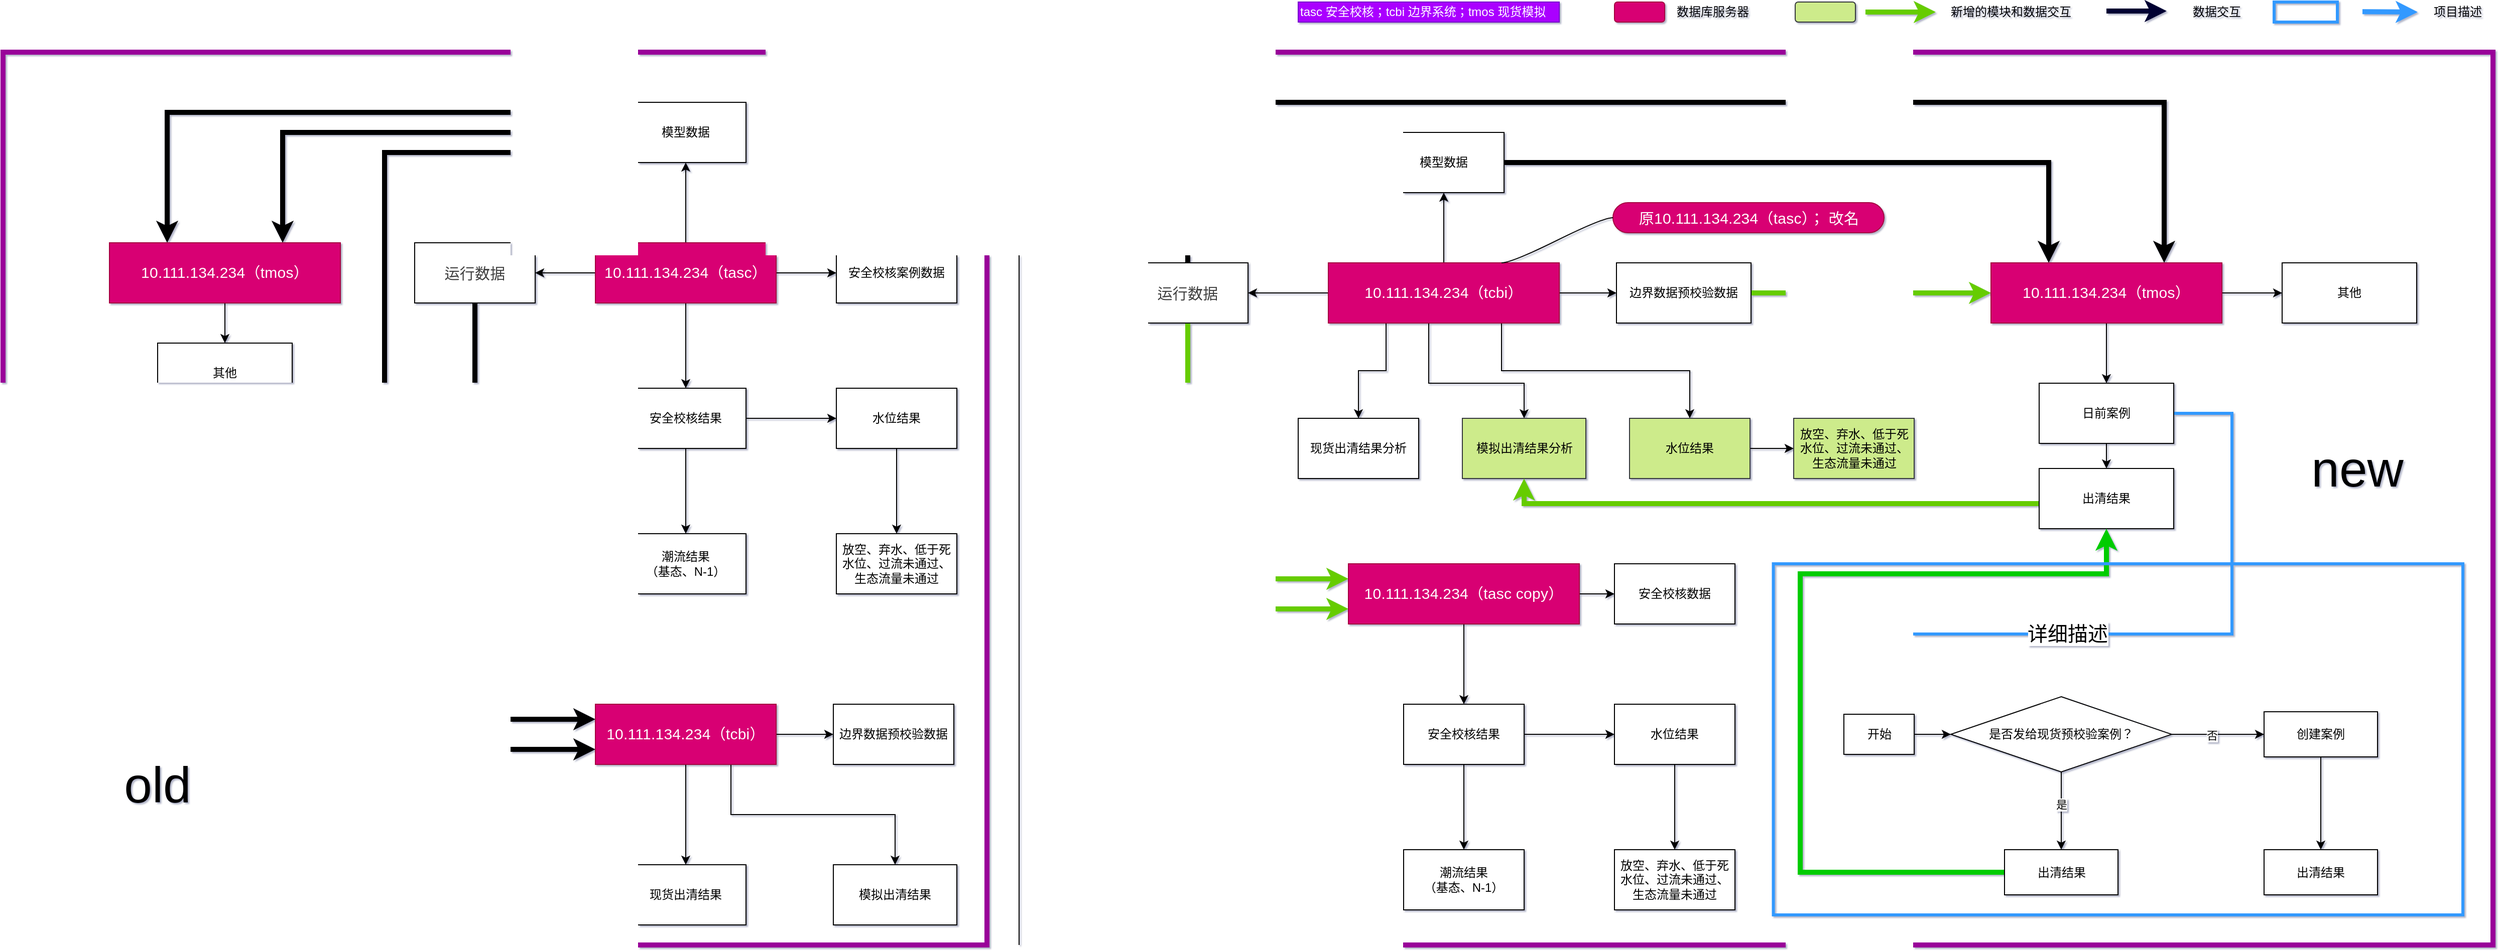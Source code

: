 <mxfile version="14.2.7" type="github">
  <diagram id="Ix7Yq3aGaNqLpuno5gIA" name="Page-1">
    <mxGraphModel dx="1426" dy="691" grid="1" gridSize="10" guides="1" tooltips="1" connect="1" arrows="1" fold="1" page="1" pageScale="1" pageWidth="827" pageHeight="1169" math="0" shadow="1">
      <root>
        <mxCell id="0" />
        <mxCell id="1" parent="0" />
        <mxCell id="1nlrHuKdZCNofmnAaVhq-2" value="" style="rounded=0;whiteSpace=wrap;html=1;fillColor=none;strokeColor=#990099;strokeWidth=5;" vertex="1" parent="1">
          <mxGeometry x="1310" y="280" width="1430" height="890" as="geometry" />
        </mxCell>
        <mxCell id="1nlrHuKdZCNofmnAaVhq-3" value="" style="rounded=0;whiteSpace=wrap;html=1;fillColor=none;strokeColor=#990099;strokeWidth=5;" vertex="1" parent="1">
          <mxGeometry x="260" y="280" width="980" height="890" as="geometry" />
        </mxCell>
        <mxCell id="1nlrHuKdZCNofmnAaVhq-4" value="" style="edgeStyle=orthogonalEdgeStyle;rounded=0;orthogonalLoop=1;jettySize=auto;html=1;" edge="1" parent="1" source="1nlrHuKdZCNofmnAaVhq-8" target="1nlrHuKdZCNofmnAaVhq-14">
          <mxGeometry relative="1" as="geometry" />
        </mxCell>
        <mxCell id="1nlrHuKdZCNofmnAaVhq-5" value="" style="edgeStyle=orthogonalEdgeStyle;rounded=0;orthogonalLoop=1;jettySize=auto;html=1;" edge="1" parent="1" source="1nlrHuKdZCNofmnAaVhq-8" target="1nlrHuKdZCNofmnAaVhq-10">
          <mxGeometry relative="1" as="geometry" />
        </mxCell>
        <mxCell id="1nlrHuKdZCNofmnAaVhq-6" value="" style="edgeStyle=orthogonalEdgeStyle;rounded=0;orthogonalLoop=1;jettySize=auto;html=1;entryX=0;entryY=0.5;entryDx=0;entryDy=0;" edge="1" parent="1" source="1nlrHuKdZCNofmnAaVhq-8" target="1nlrHuKdZCNofmnAaVhq-15">
          <mxGeometry relative="1" as="geometry">
            <mxPoint x="1070" y="500" as="targetPoint" />
          </mxGeometry>
        </mxCell>
        <mxCell id="1nlrHuKdZCNofmnAaVhq-7" style="edgeStyle=orthogonalEdgeStyle;rounded=0;orthogonalLoop=1;jettySize=auto;html=1;" edge="1" parent="1" source="1nlrHuKdZCNofmnAaVhq-8" target="1nlrHuKdZCNofmnAaVhq-18">
          <mxGeometry relative="1" as="geometry" />
        </mxCell>
        <mxCell id="1nlrHuKdZCNofmnAaVhq-8" value="&lt;span class=&quot;&quot;&gt;&lt;span style=&quot;font-size: 15px ; line-height: 1.74 ; letter-spacing: 0.008em ; outline-style: none ; overflow-wrap: break-word&quot;&gt;10.111.134.234（tasc）&lt;/span&gt;&lt;/span&gt;" style="rounded=0;whiteSpace=wrap;html=1;fillColor=#d80073;strokeColor=#A50040;fontColor=#ffffff;" vertex="1" parent="1">
          <mxGeometry x="850" y="470" width="180" height="60" as="geometry" />
        </mxCell>
        <mxCell id="1nlrHuKdZCNofmnAaVhq-9" style="edgeStyle=orthogonalEdgeStyle;rounded=0;orthogonalLoop=1;jettySize=auto;html=1;exitX=0.5;exitY=1;exitDx=0;exitDy=0;entryX=0;entryY=0.25;entryDx=0;entryDy=0;strokeWidth=5;" edge="1" parent="1" source="1nlrHuKdZCNofmnAaVhq-10" target="1nlrHuKdZCNofmnAaVhq-58">
          <mxGeometry relative="1" as="geometry" />
        </mxCell>
        <mxCell id="1nlrHuKdZCNofmnAaVhq-10" value="&lt;font color=&quot;#404040&quot;&gt;&lt;span style=&quot;font-size: 15px ; letter-spacing: 0.12px&quot;&gt;运行数据&lt;/span&gt;&lt;/font&gt;" style="rounded=0;whiteSpace=wrap;html=1;" vertex="1" parent="1">
          <mxGeometry x="670" y="470" width="120" height="60" as="geometry" />
        </mxCell>
        <mxCell id="1nlrHuKdZCNofmnAaVhq-11" style="edgeStyle=orthogonalEdgeStyle;rounded=0;orthogonalLoop=1;jettySize=auto;html=1;entryX=0;entryY=0.75;entryDx=0;entryDy=0;strokeWidth=5;" edge="1" parent="1" source="1nlrHuKdZCNofmnAaVhq-14" target="1nlrHuKdZCNofmnAaVhq-58">
          <mxGeometry relative="1" as="geometry">
            <Array as="points">
              <mxPoint x="640" y="380" />
              <mxPoint x="640" y="975" />
            </Array>
          </mxGeometry>
        </mxCell>
        <mxCell id="1nlrHuKdZCNofmnAaVhq-12" style="edgeStyle=orthogonalEdgeStyle;rounded=0;orthogonalLoop=1;jettySize=auto;html=1;entryX=0.25;entryY=0;entryDx=0;entryDy=0;strokeWidth=5;" edge="1" parent="1" source="1nlrHuKdZCNofmnAaVhq-14" target="1nlrHuKdZCNofmnAaVhq-76">
          <mxGeometry relative="1" as="geometry">
            <Array as="points">
              <mxPoint x="424" y="340" />
            </Array>
          </mxGeometry>
        </mxCell>
        <mxCell id="1nlrHuKdZCNofmnAaVhq-13" style="edgeStyle=orthogonalEdgeStyle;rounded=0;orthogonalLoop=1;jettySize=auto;html=1;entryX=0.75;entryY=0;entryDx=0;entryDy=0;strokeWidth=5;" edge="1" parent="1" source="1nlrHuKdZCNofmnAaVhq-14" target="1nlrHuKdZCNofmnAaVhq-76">
          <mxGeometry relative="1" as="geometry" />
        </mxCell>
        <mxCell id="1nlrHuKdZCNofmnAaVhq-14" value="模型数据" style="rounded=0;whiteSpace=wrap;html=1;" vertex="1" parent="1">
          <mxGeometry x="880" y="330" width="120" height="60" as="geometry" />
        </mxCell>
        <mxCell id="1nlrHuKdZCNofmnAaVhq-15" value="安全校核案例数据" style="rounded=0;whiteSpace=wrap;html=1;" vertex="1" parent="1">
          <mxGeometry x="1090" y="470" width="120" height="60" as="geometry" />
        </mxCell>
        <mxCell id="1nlrHuKdZCNofmnAaVhq-16" value="" style="edgeStyle=orthogonalEdgeStyle;rounded=0;orthogonalLoop=1;jettySize=auto;html=1;" edge="1" parent="1" source="1nlrHuKdZCNofmnAaVhq-18" target="1nlrHuKdZCNofmnAaVhq-22">
          <mxGeometry relative="1" as="geometry" />
        </mxCell>
        <mxCell id="1nlrHuKdZCNofmnAaVhq-17" value="" style="edgeStyle=orthogonalEdgeStyle;rounded=0;orthogonalLoop=1;jettySize=auto;html=1;" edge="1" parent="1" source="1nlrHuKdZCNofmnAaVhq-18" target="1nlrHuKdZCNofmnAaVhq-20">
          <mxGeometry relative="1" as="geometry" />
        </mxCell>
        <mxCell id="1nlrHuKdZCNofmnAaVhq-18" value="安全校核结果" style="rounded=0;whiteSpace=wrap;html=1;" vertex="1" parent="1">
          <mxGeometry x="880" y="615" width="120" height="60" as="geometry" />
        </mxCell>
        <mxCell id="1nlrHuKdZCNofmnAaVhq-19" value="" style="edgeStyle=orthogonalEdgeStyle;rounded=0;orthogonalLoop=1;jettySize=auto;html=1;" edge="1" parent="1" source="1nlrHuKdZCNofmnAaVhq-20" target="1nlrHuKdZCNofmnAaVhq-21">
          <mxGeometry relative="1" as="geometry" />
        </mxCell>
        <mxCell id="1nlrHuKdZCNofmnAaVhq-20" value="水位结果" style="rounded=0;whiteSpace=wrap;html=1;" vertex="1" parent="1">
          <mxGeometry x="1090" y="615" width="120" height="60" as="geometry" />
        </mxCell>
        <mxCell id="1nlrHuKdZCNofmnAaVhq-21" value="放空、弃水、低于死水位、过流未通过、生态流量未通过" style="rounded=0;whiteSpace=wrap;html=1;" vertex="1" parent="1">
          <mxGeometry x="1090" y="760" width="120" height="60" as="geometry" />
        </mxCell>
        <mxCell id="1nlrHuKdZCNofmnAaVhq-22" value="潮流结果&lt;br&gt;（基态、N-1）" style="rounded=0;whiteSpace=wrap;html=1;" vertex="1" parent="1">
          <mxGeometry x="880" y="760" width="120" height="60" as="geometry" />
        </mxCell>
        <mxCell id="1nlrHuKdZCNofmnAaVhq-23" value="" style="shape=link;html=1;" edge="1" parent="1">
          <mxGeometry width="50" height="50" relative="1" as="geometry">
            <mxPoint x="1274" y="1170" as="sourcePoint" />
            <mxPoint x="1274" y="280" as="targetPoint" />
          </mxGeometry>
        </mxCell>
        <mxCell id="1nlrHuKdZCNofmnAaVhq-24" style="edgeStyle=orthogonalEdgeStyle;rounded=0;orthogonalLoop=1;jettySize=auto;html=1;entryX=0.5;entryY=1;entryDx=0;entryDy=0;" edge="1" parent="1" source="1nlrHuKdZCNofmnAaVhq-30" target="1nlrHuKdZCNofmnAaVhq-33">
          <mxGeometry relative="1" as="geometry" />
        </mxCell>
        <mxCell id="1nlrHuKdZCNofmnAaVhq-25" style="edgeStyle=orthogonalEdgeStyle;rounded=0;orthogonalLoop=1;jettySize=auto;html=1;entryX=1;entryY=0.5;entryDx=0;entryDy=0;" edge="1" parent="1" source="1nlrHuKdZCNofmnAaVhq-30" target="1nlrHuKdZCNofmnAaVhq-36">
          <mxGeometry relative="1" as="geometry" />
        </mxCell>
        <mxCell id="1nlrHuKdZCNofmnAaVhq-26" style="edgeStyle=orthogonalEdgeStyle;rounded=0;orthogonalLoop=1;jettySize=auto;html=1;" edge="1" parent="1" source="1nlrHuKdZCNofmnAaVhq-30" target="1nlrHuKdZCNofmnAaVhq-39">
          <mxGeometry relative="1" as="geometry" />
        </mxCell>
        <mxCell id="1nlrHuKdZCNofmnAaVhq-27" style="edgeStyle=orthogonalEdgeStyle;rounded=0;orthogonalLoop=1;jettySize=auto;html=1;exitX=0.25;exitY=1;exitDx=0;exitDy=0;entryX=0.5;entryY=0;entryDx=0;entryDy=0;" edge="1" parent="1" source="1nlrHuKdZCNofmnAaVhq-30" target="1nlrHuKdZCNofmnAaVhq-42">
          <mxGeometry relative="1" as="geometry">
            <mxPoint x="1655" y="610" as="targetPoint" />
          </mxGeometry>
        </mxCell>
        <mxCell id="1nlrHuKdZCNofmnAaVhq-28" style="edgeStyle=orthogonalEdgeStyle;rounded=0;orthogonalLoop=1;jettySize=auto;html=1;exitX=0.5;exitY=1;exitDx=0;exitDy=0;" edge="1" parent="1" source="1nlrHuKdZCNofmnAaVhq-30" target="1nlrHuKdZCNofmnAaVhq-43">
          <mxGeometry relative="1" as="geometry">
            <mxPoint x="1745" y="610" as="targetPoint" />
            <Array as="points">
              <mxPoint x="1680" y="610" />
              <mxPoint x="1775" y="610" />
            </Array>
          </mxGeometry>
        </mxCell>
        <mxCell id="1nlrHuKdZCNofmnAaVhq-29" style="edgeStyle=orthogonalEdgeStyle;rounded=0;orthogonalLoop=1;jettySize=auto;html=1;exitX=0.75;exitY=1;exitDx=0;exitDy=0;strokeWidth=1;" edge="1" parent="1" source="1nlrHuKdZCNofmnAaVhq-30" target="1nlrHuKdZCNofmnAaVhq-63">
          <mxGeometry relative="1" as="geometry">
            <mxPoint x="1925" y="645" as="targetPoint" />
          </mxGeometry>
        </mxCell>
        <mxCell id="1nlrHuKdZCNofmnAaVhq-30" value="&lt;span class=&quot;&quot;&gt;&lt;span style=&quot;font-size: 15px ; line-height: 1.74 ; letter-spacing: 0.008em ; outline-style: none ; overflow-wrap: break-word&quot;&gt;10.111.134.234（tcbi）&lt;/span&gt;&lt;/span&gt;" style="rounded=0;whiteSpace=wrap;html=1;fillColor=#d80073;strokeColor=#A50040;fontColor=#ffffff;" vertex="1" parent="1">
          <mxGeometry x="1580" y="490" width="230" height="60" as="geometry" />
        </mxCell>
        <mxCell id="1nlrHuKdZCNofmnAaVhq-31" style="edgeStyle=orthogonalEdgeStyle;rounded=0;orthogonalLoop=1;jettySize=auto;html=1;entryX=0;entryY=0.75;entryDx=0;entryDy=0;strokeWidth=5;strokeColor=#66CC00;" edge="1" parent="1" source="1nlrHuKdZCNofmnAaVhq-33" target="1nlrHuKdZCNofmnAaVhq-46">
          <mxGeometry relative="1" as="geometry">
            <mxPoint x="1359" y="960" as="targetPoint" />
            <Array as="points">
              <mxPoint x="1330" y="390" />
              <mxPoint x="1330" y="835" />
            </Array>
          </mxGeometry>
        </mxCell>
        <mxCell id="1nlrHuKdZCNofmnAaVhq-32" style="edgeStyle=orthogonalEdgeStyle;rounded=0;orthogonalLoop=1;jettySize=auto;html=1;entryX=0.25;entryY=0;entryDx=0;entryDy=0;strokeWidth=5;" edge="1" parent="1" source="1nlrHuKdZCNofmnAaVhq-33" target="1nlrHuKdZCNofmnAaVhq-67">
          <mxGeometry relative="1" as="geometry" />
        </mxCell>
        <mxCell id="1nlrHuKdZCNofmnAaVhq-33" value="模型数据" style="rounded=0;whiteSpace=wrap;html=1;" vertex="1" parent="1">
          <mxGeometry x="1635" y="360" width="120" height="60" as="geometry" />
        </mxCell>
        <mxCell id="1nlrHuKdZCNofmnAaVhq-34" style="edgeStyle=orthogonalEdgeStyle;rounded=0;orthogonalLoop=1;jettySize=auto;html=1;exitX=0.5;exitY=1;exitDx=0;exitDy=0;entryX=0;entryY=0.25;entryDx=0;entryDy=0;strokeWidth=5;fillColor=#cdeb8b;strokeColor=#66CC00;" edge="1" parent="1" source="1nlrHuKdZCNofmnAaVhq-36" target="1nlrHuKdZCNofmnAaVhq-46">
          <mxGeometry relative="1" as="geometry" />
        </mxCell>
        <mxCell id="1nlrHuKdZCNofmnAaVhq-35" style="edgeStyle=orthogonalEdgeStyle;rounded=0;orthogonalLoop=1;jettySize=auto;html=1;entryX=0.75;entryY=0;entryDx=0;entryDy=0;strokeWidth=5;" edge="1" parent="1" source="1nlrHuKdZCNofmnAaVhq-36" target="1nlrHuKdZCNofmnAaVhq-67">
          <mxGeometry relative="1" as="geometry">
            <Array as="points">
              <mxPoint x="1440" y="330" />
              <mxPoint x="2413" y="330" />
            </Array>
          </mxGeometry>
        </mxCell>
        <mxCell id="1nlrHuKdZCNofmnAaVhq-36" value="&lt;font color=&quot;#404040&quot;&gt;&lt;span style=&quot;font-size: 15px ; letter-spacing: 0.12px&quot;&gt;运行数据&lt;/span&gt;&lt;/font&gt;" style="rounded=0;whiteSpace=wrap;html=1;" vertex="1" parent="1">
          <mxGeometry x="1380" y="490" width="120" height="60" as="geometry" />
        </mxCell>
        <mxCell id="1nlrHuKdZCNofmnAaVhq-37" value="tasc 安全校核；tcbi 边界系统；tmos 现货模拟" style="text;html=1;resizable=0;points=[];autosize=1;align=left;verticalAlign=top;spacingTop=-4;fillColor=#aa00ff;strokeColor=#7700CC;fontColor=#ffffff;" vertex="1" parent="1">
          <mxGeometry x="1550" y="230" width="260" height="20" as="geometry" />
        </mxCell>
        <mxCell id="1nlrHuKdZCNofmnAaVhq-38" style="edgeStyle=orthogonalEdgeStyle;rounded=0;orthogonalLoop=1;jettySize=auto;html=1;entryX=0;entryY=0.5;entryDx=0;entryDy=0;strokeWidth=5;strokeColor=#66CC00;" edge="1" parent="1" source="1nlrHuKdZCNofmnAaVhq-39" target="1nlrHuKdZCNofmnAaVhq-67">
          <mxGeometry relative="1" as="geometry" />
        </mxCell>
        <mxCell id="1nlrHuKdZCNofmnAaVhq-39" value="边界数据预校验数据" style="rounded=0;whiteSpace=wrap;html=1;" vertex="1" parent="1">
          <mxGeometry x="1867" y="490" width="134" height="60" as="geometry" />
        </mxCell>
        <mxCell id="1nlrHuKdZCNofmnAaVhq-40" value="&lt;span style=&quot;font-size: 15px ; letter-spacing: 0.12px&quot;&gt;原10.111.134.234（tasc）； 改名&lt;/span&gt;" style="whiteSpace=wrap;html=1;rounded=1;arcSize=50;align=center;verticalAlign=middle;container=1;recursiveResize=0;strokeWidth=1;autosize=1;spacing=4;treeFolding=1;treeMoving=1;fillColor=#d80073;strokeColor=#A50040;fontColor=#ffffff;" vertex="1" parent="1">
          <mxGeometry x="1863.5" y="430" width="270" height="30" as="geometry" />
        </mxCell>
        <mxCell id="1nlrHuKdZCNofmnAaVhq-41" value="" style="edgeStyle=entityRelationEdgeStyle;startArrow=none;endArrow=none;segment=10;curved=1;exitX=0.75;exitY=0;exitDx=0;exitDy=0;" edge="1" parent="1" source="1nlrHuKdZCNofmnAaVhq-30" target="1nlrHuKdZCNofmnAaVhq-40">
          <mxGeometry relative="1" as="geometry">
            <mxPoint x="1790" y="460" as="sourcePoint" />
          </mxGeometry>
        </mxCell>
        <mxCell id="1nlrHuKdZCNofmnAaVhq-42" value="现货出清结果分析" style="rounded=0;whiteSpace=wrap;html=1;" vertex="1" parent="1">
          <mxGeometry x="1550" y="645" width="120" height="60" as="geometry" />
        </mxCell>
        <mxCell id="1nlrHuKdZCNofmnAaVhq-43" value="模拟出清结果分析" style="rounded=0;whiteSpace=wrap;html=1;fillColor=#cdeb8b;strokeColor=#36393d;" vertex="1" parent="1">
          <mxGeometry x="1713.5" y="645" width="123" height="60" as="geometry" />
        </mxCell>
        <mxCell id="1nlrHuKdZCNofmnAaVhq-44" value="" style="edgeStyle=orthogonalEdgeStyle;rounded=0;orthogonalLoop=1;jettySize=auto;html=1;entryX=0;entryY=0.5;entryDx=0;entryDy=0;" edge="1" parent="1" source="1nlrHuKdZCNofmnAaVhq-46" target="1nlrHuKdZCNofmnAaVhq-47">
          <mxGeometry relative="1" as="geometry">
            <mxPoint x="1935" y="820" as="targetPoint" />
          </mxGeometry>
        </mxCell>
        <mxCell id="1nlrHuKdZCNofmnAaVhq-45" style="edgeStyle=orthogonalEdgeStyle;rounded=0;orthogonalLoop=1;jettySize=auto;html=1;entryX=0.5;entryY=0;entryDx=0;entryDy=0;" edge="1" parent="1" source="1nlrHuKdZCNofmnAaVhq-46" target="1nlrHuKdZCNofmnAaVhq-50">
          <mxGeometry relative="1" as="geometry" />
        </mxCell>
        <mxCell id="1nlrHuKdZCNofmnAaVhq-46" value="&lt;span class=&quot;&quot;&gt;&lt;span style=&quot;font-size: 15px ; line-height: 1.74 ; letter-spacing: 0.008em ; outline-style: none ; overflow-wrap: break-word&quot;&gt;10.111.134.234（tasc copy）&lt;/span&gt;&lt;/span&gt;" style="rounded=0;whiteSpace=wrap;html=1;fillColor=#d80073;strokeColor=#A50040;fontColor=#ffffff;" vertex="1" parent="1">
          <mxGeometry x="1600" y="790" width="230" height="60" as="geometry" />
        </mxCell>
        <mxCell id="1nlrHuKdZCNofmnAaVhq-47" value="安全校核数据" style="rounded=0;whiteSpace=wrap;html=1;" vertex="1" parent="1">
          <mxGeometry x="1865" y="790" width="120" height="60" as="geometry" />
        </mxCell>
        <mxCell id="1nlrHuKdZCNofmnAaVhq-48" value="" style="edgeStyle=orthogonalEdgeStyle;rounded=0;orthogonalLoop=1;jettySize=auto;html=1;" edge="1" parent="1" source="1nlrHuKdZCNofmnAaVhq-50" target="1nlrHuKdZCNofmnAaVhq-54">
          <mxGeometry relative="1" as="geometry" />
        </mxCell>
        <mxCell id="1nlrHuKdZCNofmnAaVhq-49" value="" style="edgeStyle=orthogonalEdgeStyle;rounded=0;orthogonalLoop=1;jettySize=auto;html=1;" edge="1" parent="1" source="1nlrHuKdZCNofmnAaVhq-50" target="1nlrHuKdZCNofmnAaVhq-52">
          <mxGeometry relative="1" as="geometry" />
        </mxCell>
        <mxCell id="1nlrHuKdZCNofmnAaVhq-50" value="安全校核结果" style="rounded=0;whiteSpace=wrap;html=1;" vertex="1" parent="1">
          <mxGeometry x="1655" y="930" width="120" height="60" as="geometry" />
        </mxCell>
        <mxCell id="1nlrHuKdZCNofmnAaVhq-51" value="" style="edgeStyle=orthogonalEdgeStyle;rounded=0;orthogonalLoop=1;jettySize=auto;html=1;" edge="1" parent="1" source="1nlrHuKdZCNofmnAaVhq-52" target="1nlrHuKdZCNofmnAaVhq-53">
          <mxGeometry relative="1" as="geometry" />
        </mxCell>
        <mxCell id="1nlrHuKdZCNofmnAaVhq-52" value="水位结果" style="rounded=0;whiteSpace=wrap;html=1;" vertex="1" parent="1">
          <mxGeometry x="1865" y="930" width="120" height="60" as="geometry" />
        </mxCell>
        <mxCell id="1nlrHuKdZCNofmnAaVhq-53" value="放空、弃水、低于死水位、过流未通过、生态流量未通过" style="rounded=0;whiteSpace=wrap;html=1;" vertex="1" parent="1">
          <mxGeometry x="1865" y="1075" width="120" height="60" as="geometry" />
        </mxCell>
        <mxCell id="1nlrHuKdZCNofmnAaVhq-54" value="潮流结果&lt;br&gt;（基态、N-1）" style="rounded=0;whiteSpace=wrap;html=1;" vertex="1" parent="1">
          <mxGeometry x="1655" y="1075" width="120" height="60" as="geometry" />
        </mxCell>
        <mxCell id="1nlrHuKdZCNofmnAaVhq-55" style="edgeStyle=orthogonalEdgeStyle;rounded=0;orthogonalLoop=1;jettySize=auto;html=1;entryX=0;entryY=0.5;entryDx=0;entryDy=0;" edge="1" parent="1" source="1nlrHuKdZCNofmnAaVhq-58" target="1nlrHuKdZCNofmnAaVhq-59">
          <mxGeometry relative="1" as="geometry" />
        </mxCell>
        <mxCell id="1nlrHuKdZCNofmnAaVhq-56" style="edgeStyle=orthogonalEdgeStyle;rounded=0;orthogonalLoop=1;jettySize=auto;html=1;entryX=0.5;entryY=0;entryDx=0;entryDy=0;" edge="1" parent="1" source="1nlrHuKdZCNofmnAaVhq-58" target="1nlrHuKdZCNofmnAaVhq-60">
          <mxGeometry relative="1" as="geometry" />
        </mxCell>
        <mxCell id="1nlrHuKdZCNofmnAaVhq-57" style="edgeStyle=orthogonalEdgeStyle;rounded=0;orthogonalLoop=1;jettySize=auto;html=1;exitX=0.75;exitY=1;exitDx=0;exitDy=0;entryX=0.5;entryY=0;entryDx=0;entryDy=0;" edge="1" parent="1" source="1nlrHuKdZCNofmnAaVhq-58" target="1nlrHuKdZCNofmnAaVhq-61">
          <mxGeometry relative="1" as="geometry" />
        </mxCell>
        <mxCell id="1nlrHuKdZCNofmnAaVhq-58" value="&lt;span class=&quot;&quot;&gt;&lt;span style=&quot;font-size: 15px ; line-height: 1.74 ; letter-spacing: 0.008em ; outline-style: none ; overflow-wrap: break-word&quot;&gt;10.111.134.234（tcbi）&lt;/span&gt;&lt;/span&gt;" style="rounded=0;whiteSpace=wrap;html=1;fillColor=#d80073;strokeColor=#A50040;fontColor=#ffffff;" vertex="1" parent="1">
          <mxGeometry x="850" y="930" width="180" height="60" as="geometry" />
        </mxCell>
        <mxCell id="1nlrHuKdZCNofmnAaVhq-59" value="边界数据预校验数据" style="rounded=0;whiteSpace=wrap;html=1;" vertex="1" parent="1">
          <mxGeometry x="1087" y="930" width="120" height="60" as="geometry" />
        </mxCell>
        <mxCell id="1nlrHuKdZCNofmnAaVhq-60" value="现货出清结果" style="rounded=0;whiteSpace=wrap;html=1;" vertex="1" parent="1">
          <mxGeometry x="880" y="1090" width="120" height="60" as="geometry" />
        </mxCell>
        <mxCell id="1nlrHuKdZCNofmnAaVhq-61" value="模拟出清结果" style="rounded=0;whiteSpace=wrap;html=1;" vertex="1" parent="1">
          <mxGeometry x="1087" y="1090" width="123" height="60" as="geometry" />
        </mxCell>
        <mxCell id="1nlrHuKdZCNofmnAaVhq-62" value="" style="edgeStyle=orthogonalEdgeStyle;rounded=0;orthogonalLoop=1;jettySize=auto;html=1;" edge="1" parent="1" source="1nlrHuKdZCNofmnAaVhq-63" target="1nlrHuKdZCNofmnAaVhq-64">
          <mxGeometry relative="1" as="geometry" />
        </mxCell>
        <mxCell id="1nlrHuKdZCNofmnAaVhq-63" value="水位结果" style="rounded=0;whiteSpace=wrap;html=1;fillColor=#cdeb8b;strokeColor=#36393d;" vertex="1" parent="1">
          <mxGeometry x="1880" y="645" width="120" height="60" as="geometry" />
        </mxCell>
        <mxCell id="1nlrHuKdZCNofmnAaVhq-64" value="放空、弃水、低于死水位、过流未通过、生态流量未通过" style="rounded=0;whiteSpace=wrap;html=1;fillColor=#cdeb8b;strokeColor=#36393d;" vertex="1" parent="1">
          <mxGeometry x="2043.5" y="645" width="120" height="60" as="geometry" />
        </mxCell>
        <mxCell id="1nlrHuKdZCNofmnAaVhq-65" style="edgeStyle=orthogonalEdgeStyle;rounded=0;orthogonalLoop=1;jettySize=auto;html=1;entryX=0;entryY=0.5;entryDx=0;entryDy=0;strokeWidth=1;" edge="1" parent="1" source="1nlrHuKdZCNofmnAaVhq-67" target="1nlrHuKdZCNofmnAaVhq-68">
          <mxGeometry relative="1" as="geometry" />
        </mxCell>
        <mxCell id="1nlrHuKdZCNofmnAaVhq-66" style="edgeStyle=orthogonalEdgeStyle;rounded=0;orthogonalLoop=1;jettySize=auto;html=1;strokeWidth=1;" edge="1" parent="1" source="1nlrHuKdZCNofmnAaVhq-67" target="1nlrHuKdZCNofmnAaVhq-72">
          <mxGeometry relative="1" as="geometry" />
        </mxCell>
        <mxCell id="1nlrHuKdZCNofmnAaVhq-67" value="&lt;span class=&quot;&quot;&gt;&lt;span style=&quot;font-size: 15px ; line-height: 1.74 ; letter-spacing: 0.008em ; outline-style: none ; overflow-wrap: break-word&quot;&gt;10.111.134.234（tmos）&lt;/span&gt;&lt;/span&gt;" style="rounded=0;whiteSpace=wrap;html=1;fillColor=#d80073;strokeColor=#A50040;fontColor=#ffffff;" vertex="1" parent="1">
          <mxGeometry x="2240" y="490" width="230" height="60" as="geometry" />
        </mxCell>
        <mxCell id="1nlrHuKdZCNofmnAaVhq-68" value="其他" style="rounded=0;whiteSpace=wrap;html=1;" vertex="1" parent="1">
          <mxGeometry x="2530" y="490" width="134" height="60" as="geometry" />
        </mxCell>
        <mxCell id="1nlrHuKdZCNofmnAaVhq-69" value="" style="edgeStyle=orthogonalEdgeStyle;rounded=0;orthogonalLoop=1;jettySize=auto;html=1;strokeWidth=1;" edge="1" parent="1" source="1nlrHuKdZCNofmnAaVhq-72" target="1nlrHuKdZCNofmnAaVhq-74">
          <mxGeometry relative="1" as="geometry" />
        </mxCell>
        <mxCell id="1nlrHuKdZCNofmnAaVhq-70" style="edgeStyle=orthogonalEdgeStyle;rounded=0;orthogonalLoop=1;jettySize=auto;html=1;strokeColor=#3399FF;strokeWidth=3;" edge="1" parent="1" source="1nlrHuKdZCNofmnAaVhq-72" target="1nlrHuKdZCNofmnAaVhq-91">
          <mxGeometry relative="1" as="geometry">
            <Array as="points">
              <mxPoint x="2480" y="640" />
              <mxPoint x="2480" y="860" />
              <mxPoint x="2129" y="860" />
            </Array>
          </mxGeometry>
        </mxCell>
        <mxCell id="1nlrHuKdZCNofmnAaVhq-71" value="&lt;font style=&quot;font-size: 20px&quot;&gt;详细描述&lt;/font&gt;" style="edgeLabel;html=1;align=center;verticalAlign=middle;resizable=0;points=[];" vertex="1" connectable="0" parent="1nlrHuKdZCNofmnAaVhq-70">
          <mxGeometry x="-0.159" y="-1" relative="1" as="geometry">
            <mxPoint x="-144.67" as="offset" />
          </mxGeometry>
        </mxCell>
        <mxCell id="1nlrHuKdZCNofmnAaVhq-72" value="日前案例" style="rounded=0;whiteSpace=wrap;html=1;" vertex="1" parent="1">
          <mxGeometry x="2288" y="610" width="134" height="60" as="geometry" />
        </mxCell>
        <mxCell id="1nlrHuKdZCNofmnAaVhq-73" style="edgeStyle=orthogonalEdgeStyle;rounded=0;orthogonalLoop=1;jettySize=auto;html=1;entryX=0.5;entryY=1;entryDx=0;entryDy=0;strokeWidth=5;strokeColor=#66CC00;" edge="1" parent="1" source="1nlrHuKdZCNofmnAaVhq-74" target="1nlrHuKdZCNofmnAaVhq-43">
          <mxGeometry relative="1" as="geometry">
            <Array as="points">
              <mxPoint x="1775" y="730" />
            </Array>
          </mxGeometry>
        </mxCell>
        <mxCell id="1nlrHuKdZCNofmnAaVhq-74" value="出清结果" style="rounded=0;whiteSpace=wrap;html=1;" vertex="1" parent="1">
          <mxGeometry x="2288" y="695" width="134" height="60" as="geometry" />
        </mxCell>
        <mxCell id="1nlrHuKdZCNofmnAaVhq-75" style="edgeStyle=orthogonalEdgeStyle;rounded=0;orthogonalLoop=1;jettySize=auto;html=1;entryX=0.5;entryY=0;entryDx=0;entryDy=0;strokeWidth=1;" edge="1" parent="1" source="1nlrHuKdZCNofmnAaVhq-76" target="1nlrHuKdZCNofmnAaVhq-77">
          <mxGeometry relative="1" as="geometry" />
        </mxCell>
        <mxCell id="1nlrHuKdZCNofmnAaVhq-76" value="&lt;span class=&quot;&quot;&gt;&lt;span style=&quot;font-size: 15px ; line-height: 1.74 ; letter-spacing: 0.008em ; outline-style: none ; overflow-wrap: break-word&quot;&gt;10.111.134.234（tmos）&lt;/span&gt;&lt;/span&gt;" style="rounded=0;whiteSpace=wrap;html=1;fillColor=#d80073;strokeColor=#A50040;fontColor=#ffffff;" vertex="1" parent="1">
          <mxGeometry x="366" y="470" width="230" height="60" as="geometry" />
        </mxCell>
        <mxCell id="1nlrHuKdZCNofmnAaVhq-77" value="其他" style="rounded=0;whiteSpace=wrap;html=1;" vertex="1" parent="1">
          <mxGeometry x="414" y="570" width="134" height="60" as="geometry" />
        </mxCell>
        <mxCell id="1nlrHuKdZCNofmnAaVhq-78" value="" style="group" vertex="1" connectable="0" parent="1">
          <mxGeometry x="1865" y="230" width="136" height="20" as="geometry" />
        </mxCell>
        <mxCell id="1nlrHuKdZCNofmnAaVhq-79" value="" style="rounded=1;whiteSpace=wrap;html=1;fillColor=#d80073;strokeColor=#A50040;fontColor=#ffffff;" vertex="1" parent="1nlrHuKdZCNofmnAaVhq-78">
          <mxGeometry width="50" height="20" as="geometry" />
        </mxCell>
        <mxCell id="1nlrHuKdZCNofmnAaVhq-80" value="数据库服务器" style="text;html=1;strokeColor=none;fillColor=none;align=center;verticalAlign=middle;whiteSpace=wrap;rounded=0;" vertex="1" parent="1nlrHuKdZCNofmnAaVhq-78">
          <mxGeometry x="60" width="76" height="20" as="geometry" />
        </mxCell>
        <mxCell id="1nlrHuKdZCNofmnAaVhq-81" value="" style="group" vertex="1" connectable="0" parent="1">
          <mxGeometry x="2045" y="230" width="280" height="20" as="geometry" />
        </mxCell>
        <mxCell id="1nlrHuKdZCNofmnAaVhq-82" value="" style="rounded=1;whiteSpace=wrap;html=1;fillColor=#cdeb8b;strokeColor=#36393d;" vertex="1" parent="1nlrHuKdZCNofmnAaVhq-81">
          <mxGeometry width="60" height="20" as="geometry" />
        </mxCell>
        <mxCell id="1nlrHuKdZCNofmnAaVhq-83" value="" style="endArrow=classic;html=1;strokeColor=#66CC00;strokeWidth=5;" edge="1" parent="1nlrHuKdZCNofmnAaVhq-81">
          <mxGeometry width="50" height="50" relative="1" as="geometry">
            <mxPoint x="70" y="10" as="sourcePoint" />
            <mxPoint x="140" y="10" as="targetPoint" />
          </mxGeometry>
        </mxCell>
        <mxCell id="1nlrHuKdZCNofmnAaVhq-84" value="新增的模块和数据交互" style="text;html=1;strokeColor=none;fillColor=none;align=center;verticalAlign=middle;whiteSpace=wrap;rounded=0;" vertex="1" parent="1nlrHuKdZCNofmnAaVhq-81">
          <mxGeometry x="150" width="130" height="20" as="geometry" />
        </mxCell>
        <mxCell id="1nlrHuKdZCNofmnAaVhq-85" value="" style="group" vertex="1" connectable="0" parent="1">
          <mxGeometry x="2355" y="230" width="140" height="20" as="geometry" />
        </mxCell>
        <mxCell id="1nlrHuKdZCNofmnAaVhq-86" value="" style="endArrow=classic;html=1;strokeColor=#000033;strokeWidth=5;" edge="1" parent="1nlrHuKdZCNofmnAaVhq-85">
          <mxGeometry width="50" height="50" relative="1" as="geometry">
            <mxPoint y="9" as="sourcePoint" />
            <mxPoint x="60" y="9" as="targetPoint" />
          </mxGeometry>
        </mxCell>
        <mxCell id="1nlrHuKdZCNofmnAaVhq-87" value="数据交互" style="text;html=1;strokeColor=none;fillColor=none;align=center;verticalAlign=middle;whiteSpace=wrap;rounded=0;" vertex="1" parent="1nlrHuKdZCNofmnAaVhq-85">
          <mxGeometry x="80" width="60" height="20" as="geometry" />
        </mxCell>
        <mxCell id="1nlrHuKdZCNofmnAaVhq-88" value="&lt;font style=&quot;font-size: 50px&quot;&gt;old&lt;/font&gt;" style="text;html=1;strokeColor=none;fillColor=none;align=center;verticalAlign=middle;whiteSpace=wrap;rounded=0;" vertex="1" parent="1">
          <mxGeometry x="394" y="1000" width="40" height="20" as="geometry" />
        </mxCell>
        <mxCell id="1nlrHuKdZCNofmnAaVhq-89" value="&lt;font style=&quot;font-size: 50px&quot;&gt;new&lt;/font&gt;" style="text;html=1;strokeColor=none;fillColor=none;align=center;verticalAlign=middle;whiteSpace=wrap;rounded=0;" vertex="1" parent="1">
          <mxGeometry x="2585" y="685" width="40" height="20" as="geometry" />
        </mxCell>
        <mxCell id="1nlrHuKdZCNofmnAaVhq-90" style="edgeStyle=orthogonalEdgeStyle;rounded=0;orthogonalLoop=1;jettySize=auto;html=1;entryX=0;entryY=0.5;entryDx=0;entryDy=0;" edge="1" parent="1" source="1nlrHuKdZCNofmnAaVhq-91" target="1nlrHuKdZCNofmnAaVhq-96">
          <mxGeometry relative="1" as="geometry" />
        </mxCell>
        <mxCell id="1nlrHuKdZCNofmnAaVhq-91" value="开始" style="rounded=0;whiteSpace=wrap;html=1;" vertex="1" parent="1">
          <mxGeometry x="2093.5" y="940" width="70" height="40" as="geometry" />
        </mxCell>
        <mxCell id="1nlrHuKdZCNofmnAaVhq-92" value="" style="edgeStyle=orthogonalEdgeStyle;rounded=0;orthogonalLoop=1;jettySize=auto;html=1;" edge="1" parent="1" source="1nlrHuKdZCNofmnAaVhq-96" target="1nlrHuKdZCNofmnAaVhq-98">
          <mxGeometry relative="1" as="geometry" />
        </mxCell>
        <mxCell id="1nlrHuKdZCNofmnAaVhq-93" value="是" style="edgeLabel;html=1;align=center;verticalAlign=middle;resizable=0;points=[];" vertex="1" connectable="0" parent="1nlrHuKdZCNofmnAaVhq-92">
          <mxGeometry x="-0.173" relative="1" as="geometry">
            <mxPoint as="offset" />
          </mxGeometry>
        </mxCell>
        <mxCell id="1nlrHuKdZCNofmnAaVhq-94" value="" style="edgeStyle=orthogonalEdgeStyle;rounded=0;orthogonalLoop=1;jettySize=auto;html=1;entryX=0;entryY=0.5;entryDx=0;entryDy=0;" edge="1" parent="1" source="1nlrHuKdZCNofmnAaVhq-96" target="1nlrHuKdZCNofmnAaVhq-100">
          <mxGeometry relative="1" as="geometry">
            <mxPoint x="2501" y="970" as="targetPoint" />
          </mxGeometry>
        </mxCell>
        <mxCell id="1nlrHuKdZCNofmnAaVhq-95" value="否" style="edgeLabel;html=1;align=center;verticalAlign=middle;resizable=0;points=[];" vertex="1" connectable="0" parent="1nlrHuKdZCNofmnAaVhq-94">
          <mxGeometry x="-0.139" y="-1" relative="1" as="geometry">
            <mxPoint as="offset" />
          </mxGeometry>
        </mxCell>
        <mxCell id="1nlrHuKdZCNofmnAaVhq-96" value="是否发给现货预校验案例？" style="rhombus;whiteSpace=wrap;html=1;" vertex="1" parent="1">
          <mxGeometry x="2200" y="922.5" width="220" height="75" as="geometry" />
        </mxCell>
        <mxCell id="1nlrHuKdZCNofmnAaVhq-97" style="edgeStyle=orthogonalEdgeStyle;rounded=0;orthogonalLoop=1;jettySize=auto;html=1;strokeWidth=5;entryX=0.5;entryY=1;entryDx=0;entryDy=0;strokeColor=#00CC00;" edge="1" parent="1" source="1nlrHuKdZCNofmnAaVhq-98" target="1nlrHuKdZCNofmnAaVhq-74">
          <mxGeometry relative="1" as="geometry">
            <mxPoint x="2040" y="790" as="targetPoint" />
            <Array as="points">
              <mxPoint x="2050" y="1098" />
              <mxPoint x="2050" y="800" />
              <mxPoint x="2355" y="800" />
            </Array>
          </mxGeometry>
        </mxCell>
        <mxCell id="1nlrHuKdZCNofmnAaVhq-98" value="&lt;span&gt;出清结果&lt;/span&gt;" style="whiteSpace=wrap;html=1;" vertex="1" parent="1">
          <mxGeometry x="2253.5" y="1075" width="113" height="45" as="geometry" />
        </mxCell>
        <mxCell id="1nlrHuKdZCNofmnAaVhq-99" value="" style="edgeStyle=orthogonalEdgeStyle;rounded=0;orthogonalLoop=1;jettySize=auto;html=1;" edge="1" parent="1" source="1nlrHuKdZCNofmnAaVhq-100" target="1nlrHuKdZCNofmnAaVhq-101">
          <mxGeometry relative="1" as="geometry" />
        </mxCell>
        <mxCell id="1nlrHuKdZCNofmnAaVhq-100" value="创建案例" style="whiteSpace=wrap;html=1;" vertex="1" parent="1">
          <mxGeometry x="2512" y="937.5" width="113" height="45" as="geometry" />
        </mxCell>
        <mxCell id="1nlrHuKdZCNofmnAaVhq-101" value="出清结果" style="whiteSpace=wrap;html=1;" vertex="1" parent="1">
          <mxGeometry x="2512" y="1075" width="113" height="45" as="geometry" />
        </mxCell>
        <mxCell id="1nlrHuKdZCNofmnAaVhq-102" value="" style="rounded=0;whiteSpace=wrap;html=1;fillColor=none;strokeWidth=3;strokeColor=#3399FF;" vertex="1" parent="1">
          <mxGeometry x="2023.25" y="790" width="686.75" height="350" as="geometry" />
        </mxCell>
        <mxCell id="1nlrHuKdZCNofmnAaVhq-103" value="" style="group" vertex="1" connectable="0" parent="1">
          <mxGeometry x="2522" y="230" width="213" height="20" as="geometry" />
        </mxCell>
        <mxCell id="1nlrHuKdZCNofmnAaVhq-104" value="" style="rounded=0;whiteSpace=wrap;html=1;strokeColor=#3399FF;strokeWidth=3;fillColor=none;" vertex="1" parent="1nlrHuKdZCNofmnAaVhq-103">
          <mxGeometry width="63" height="20" as="geometry" />
        </mxCell>
        <mxCell id="1nlrHuKdZCNofmnAaVhq-105" value="项目描述" style="text;html=1;strokeColor=none;fillColor=none;align=center;verticalAlign=middle;whiteSpace=wrap;rounded=0;" vertex="1" parent="1nlrHuKdZCNofmnAaVhq-103">
          <mxGeometry x="153" width="60" height="20" as="geometry" />
        </mxCell>
        <mxCell id="1nlrHuKdZCNofmnAaVhq-106" value="" style="endArrow=classic;html=1;strokeWidth=5;strokeColor=#3399FF;" edge="1" parent="1nlrHuKdZCNofmnAaVhq-103">
          <mxGeometry width="50" height="50" relative="1" as="geometry">
            <mxPoint x="88" y="9.67" as="sourcePoint" />
            <mxPoint x="143" y="10" as="targetPoint" />
          </mxGeometry>
        </mxCell>
      </root>
    </mxGraphModel>
  </diagram>
</mxfile>
